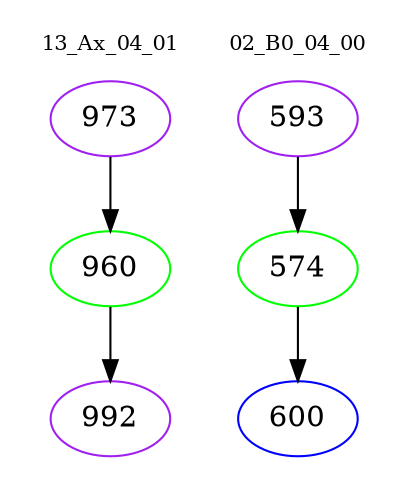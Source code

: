 digraph{
subgraph cluster_0 {
color = white
label = "13_Ax_04_01";
fontsize=10;
T0_973 [label="973", color="purple"]
T0_973 -> T0_960 [color="black"]
T0_960 [label="960", color="green"]
T0_960 -> T0_992 [color="black"]
T0_992 [label="992", color="purple"]
}
subgraph cluster_1 {
color = white
label = "02_B0_04_00";
fontsize=10;
T1_593 [label="593", color="purple"]
T1_593 -> T1_574 [color="black"]
T1_574 [label="574", color="green"]
T1_574 -> T1_600 [color="black"]
T1_600 [label="600", color="blue"]
}
}
